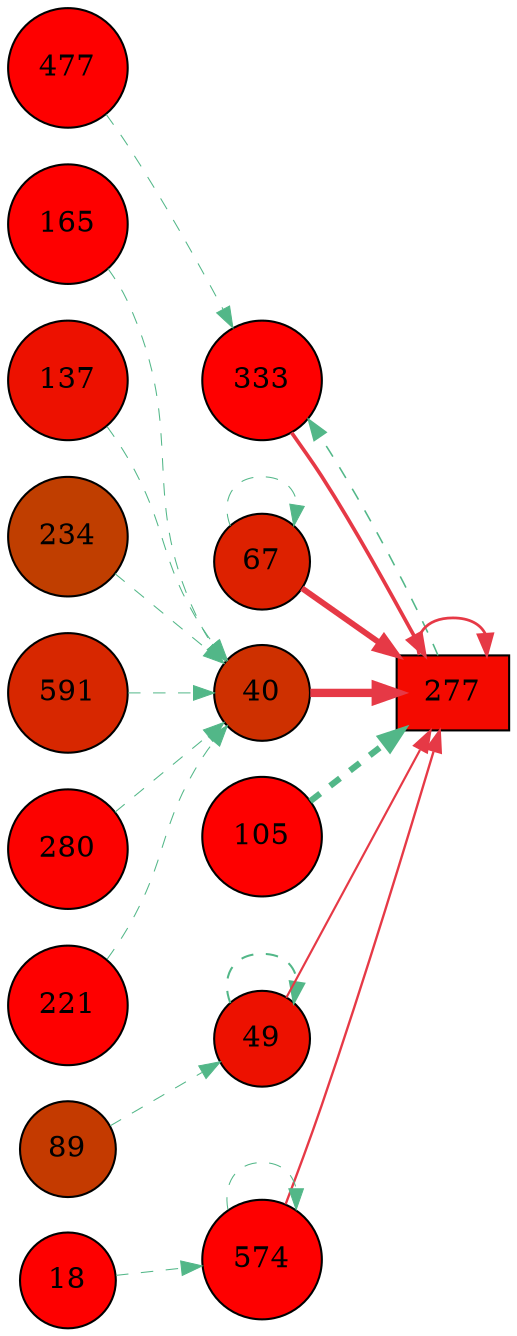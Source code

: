 digraph G{
rankdir=LR;
477 [style=filled, shape=circle, fillcolor="#fe0000", label="477"];
67 [style=filled, shape=circle, fillcolor="#dd2100", label="67"];
165 [style=filled, shape=circle, fillcolor="#fe0000", label="165"];
40 [style=filled, shape=circle, fillcolor="#ce3000", label="40"];
137 [style=filled, shape=circle, fillcolor="#ed1100", label="137"];
234 [style=filled, shape=circle, fillcolor="#c03e00", label="234"];
105 [style=filled, shape=circle, fillcolor="#fe0000", label="105"];
333 [style=filled, shape=circle, fillcolor="#fe0000", label="333"];
591 [style=filled, shape=circle, fillcolor="#d72700", label="591"];
49 [style=filled, shape=circle, fillcolor="#ed1100", label="49"];
18 [style=filled, shape=circle, fillcolor="#fe0000", label="18"];
277 [style=filled, shape=box, fillcolor="#f40a00", label="277"];
280 [style=filled, shape=circle, fillcolor="#fc0200", label="280"];
89 [style=filled, shape=circle, fillcolor="#c43a00", label="89"];
221 [style=filled, shape=circle, fillcolor="#fe0000", label="221"];
574 [style=filled, shape=circle, fillcolor="#fe0000", label="574"];
40 -> 277 [color="#e63946",penwidth=4.00];
67 -> 277 [color="#e63946",penwidth=2.81];
333 -> 277 [color="#e63946",penwidth=1.77];
277 -> 277 [color="#e63946",penwidth=1.32];
574 -> 277 [color="#e63946",penwidth=1.13];
49 -> 277 [color="#e63946",penwidth=1.04];
67 -> 67 [color="#52b788",style=dashed,penwidth=0.50];
591 -> 40 [color="#52b788",style=dashed,penwidth=0.50];
137 -> 40 [color="#52b788",style=dashed,penwidth=0.50];
221 -> 40 [color="#52b788",style=dashed,penwidth=0.50];
280 -> 40 [color="#52b788",style=dashed,penwidth=0.50];
234 -> 40 [color="#52b788",style=dashed,penwidth=0.50];
165 -> 40 [color="#52b788",style=dashed,penwidth=0.50];
277 -> 333 [color="#52b788",style=dashed,penwidth=0.75];
477 -> 333 [color="#52b788",style=dashed,penwidth=0.50];
49 -> 49 [color="#52b788",style=dashed,penwidth=0.98];
89 -> 49 [color="#52b788",style=dashed,penwidth=0.50];
105 -> 277 [color="#52b788",style=dashed,penwidth=3.00];
18 -> 574 [color="#52b788",style=dashed,penwidth=0.50];
574 -> 574 [color="#52b788",style=dashed,penwidth=0.50];
}